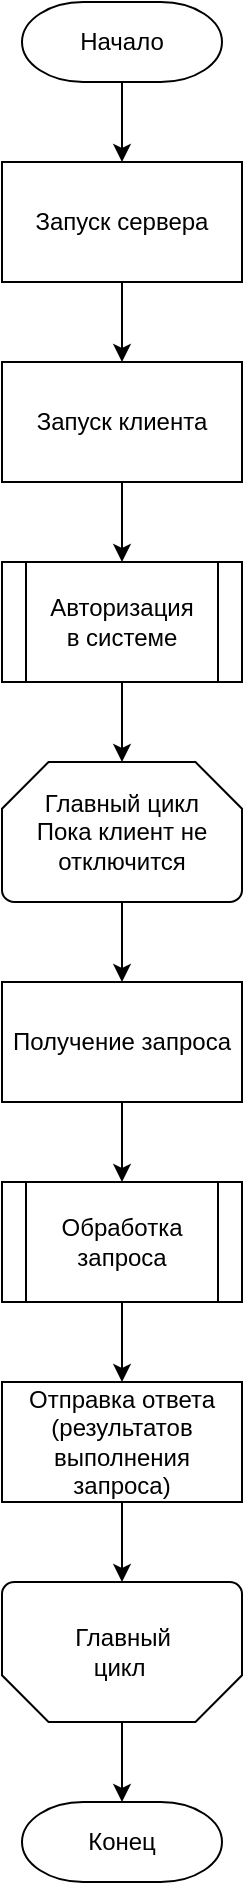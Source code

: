<mxfile version="25.0.2">
  <diagram name="Страница — 1" id="7y6cTuykLPm4HrHN1Syu">
    <mxGraphModel dx="797" dy="577" grid="1" gridSize="10" guides="1" tooltips="1" connect="1" arrows="1" fold="1" page="1" pageScale="1" pageWidth="827" pageHeight="1169" math="0" shadow="0">
      <root>
        <mxCell id="0" />
        <mxCell id="1" parent="0" />
        <mxCell id="6brK-8HsoZCs5_pEEz4A-5" style="edgeStyle=orthogonalEdgeStyle;rounded=0;orthogonalLoop=1;jettySize=auto;html=1;" parent="1" source="6brK-8HsoZCs5_pEEz4A-2" target="6brK-8HsoZCs5_pEEz4A-3" edge="1">
          <mxGeometry relative="1" as="geometry" />
        </mxCell>
        <mxCell id="6brK-8HsoZCs5_pEEz4A-2" value="Начало" style="strokeWidth=1;html=1;shape=mxgraph.flowchart.terminator;whiteSpace=wrap;" parent="1" vertex="1">
          <mxGeometry x="350" y="120" width="100" height="40" as="geometry" />
        </mxCell>
        <mxCell id="6brK-8HsoZCs5_pEEz4A-6" style="edgeStyle=orthogonalEdgeStyle;rounded=0;orthogonalLoop=1;jettySize=auto;html=1;" parent="1" source="6brK-8HsoZCs5_pEEz4A-3" target="6brK-8HsoZCs5_pEEz4A-4" edge="1">
          <mxGeometry relative="1" as="geometry">
            <mxPoint x="400" y="330" as="targetPoint" />
          </mxGeometry>
        </mxCell>
        <mxCell id="6brK-8HsoZCs5_pEEz4A-3" value="Запуск сервера" style="rounded=0;whiteSpace=wrap;html=1;" parent="1" vertex="1">
          <mxGeometry x="340" y="200" width="120" height="60" as="geometry" />
        </mxCell>
        <mxCell id="6brK-8HsoZCs5_pEEz4A-8" style="edgeStyle=orthogonalEdgeStyle;rounded=0;orthogonalLoop=1;jettySize=auto;html=1;" parent="1" source="6brK-8HsoZCs5_pEEz4A-4" target="6brK-8HsoZCs5_pEEz4A-7" edge="1">
          <mxGeometry relative="1" as="geometry" />
        </mxCell>
        <mxCell id="6brK-8HsoZCs5_pEEz4A-4" value="Запуск клиента" style="rounded=0;whiteSpace=wrap;html=1;" parent="1" vertex="1">
          <mxGeometry x="340" y="300" width="120" height="60" as="geometry" />
        </mxCell>
        <mxCell id="6brK-8HsoZCs5_pEEz4A-10" style="edgeStyle=orthogonalEdgeStyle;rounded=0;orthogonalLoop=1;jettySize=auto;html=1;" parent="1" source="6brK-8HsoZCs5_pEEz4A-7" target="6brK-8HsoZCs5_pEEz4A-9" edge="1">
          <mxGeometry relative="1" as="geometry" />
        </mxCell>
        <mxCell id="6brK-8HsoZCs5_pEEz4A-7" value="Авторизация&lt;div&gt;в системе&lt;/div&gt;" style="shape=process;whiteSpace=wrap;html=1;backgroundOutline=1;" parent="1" vertex="1">
          <mxGeometry x="340" y="400" width="120" height="60" as="geometry" />
        </mxCell>
        <mxCell id="6brK-8HsoZCs5_pEEz4A-12" style="edgeStyle=orthogonalEdgeStyle;rounded=0;orthogonalLoop=1;jettySize=auto;html=1;" parent="1" source="6brK-8HsoZCs5_pEEz4A-9" target="6brK-8HsoZCs5_pEEz4A-11" edge="1">
          <mxGeometry relative="1" as="geometry" />
        </mxCell>
        <mxCell id="6brK-8HsoZCs5_pEEz4A-9" value="Главный цикл&lt;div&gt;Пока клиент не отключится&lt;/div&gt;" style="strokeWidth=1;html=1;shape=mxgraph.flowchart.loop_limit;whiteSpace=wrap;" parent="1" vertex="1">
          <mxGeometry x="340" y="500" width="120" height="70" as="geometry" />
        </mxCell>
        <mxCell id="6brK-8HsoZCs5_pEEz4A-14" style="edgeStyle=orthogonalEdgeStyle;rounded=0;orthogonalLoop=1;jettySize=auto;html=1;" parent="1" source="6brK-8HsoZCs5_pEEz4A-11" target="6brK-8HsoZCs5_pEEz4A-13" edge="1">
          <mxGeometry relative="1" as="geometry" />
        </mxCell>
        <mxCell id="6brK-8HsoZCs5_pEEz4A-11" value="Получение запроса" style="rounded=0;whiteSpace=wrap;html=1;" parent="1" vertex="1">
          <mxGeometry x="340" y="610" width="120" height="60" as="geometry" />
        </mxCell>
        <mxCell id="6brK-8HsoZCs5_pEEz4A-16" style="edgeStyle=orthogonalEdgeStyle;rounded=0;orthogonalLoop=1;jettySize=auto;html=1;" parent="1" source="6brK-8HsoZCs5_pEEz4A-13" target="6brK-8HsoZCs5_pEEz4A-15" edge="1">
          <mxGeometry relative="1" as="geometry" />
        </mxCell>
        <mxCell id="6brK-8HsoZCs5_pEEz4A-13" value="Обработка запроса" style="shape=process;whiteSpace=wrap;html=1;backgroundOutline=1;" parent="1" vertex="1">
          <mxGeometry x="340" y="710" width="120" height="60" as="geometry" />
        </mxCell>
        <mxCell id="6brK-8HsoZCs5_pEEz4A-19" style="edgeStyle=orthogonalEdgeStyle;rounded=0;orthogonalLoop=1;jettySize=auto;html=1;" parent="1" source="6brK-8HsoZCs5_pEEz4A-15" target="6brK-8HsoZCs5_pEEz4A-17" edge="1">
          <mxGeometry relative="1" as="geometry" />
        </mxCell>
        <mxCell id="6brK-8HsoZCs5_pEEz4A-15" value="Отправка ответа&lt;div&gt;(результатов выполнения запроса)&lt;/div&gt;" style="rounded=0;whiteSpace=wrap;html=1;" parent="1" vertex="1">
          <mxGeometry x="340" y="810" width="120" height="60" as="geometry" />
        </mxCell>
        <mxCell id="6brK-8HsoZCs5_pEEz4A-17" value="" style="strokeWidth=1;html=1;shape=mxgraph.flowchart.loop_limit;whiteSpace=wrap;rotation=-180;" parent="1" vertex="1">
          <mxGeometry x="340" y="910" width="120" height="70" as="geometry" />
        </mxCell>
        <mxCell id="6brK-8HsoZCs5_pEEz4A-21" style="edgeStyle=orthogonalEdgeStyle;rounded=0;orthogonalLoop=1;jettySize=auto;html=1;" parent="1" source="6brK-8HsoZCs5_pEEz4A-17" target="6brK-8HsoZCs5_pEEz4A-20" edge="1">
          <mxGeometry relative="1" as="geometry" />
        </mxCell>
        <mxCell id="6brK-8HsoZCs5_pEEz4A-18" value="&lt;span style=&quot;text-wrap: wrap;&quot;&gt;Главный цикл&amp;nbsp;&lt;/span&gt;" style="text;html=1;align=center;verticalAlign=middle;resizable=0;points=[];autosize=1;strokeColor=none;fillColor=none;" parent="1" vertex="1">
          <mxGeometry x="350" y="930" width="100" height="30" as="geometry" />
        </mxCell>
        <mxCell id="6brK-8HsoZCs5_pEEz4A-20" value="Конец" style="strokeWidth=1;html=1;shape=mxgraph.flowchart.terminator;whiteSpace=wrap;" parent="1" vertex="1">
          <mxGeometry x="350" y="1020" width="100" height="40" as="geometry" />
        </mxCell>
      </root>
    </mxGraphModel>
  </diagram>
</mxfile>
